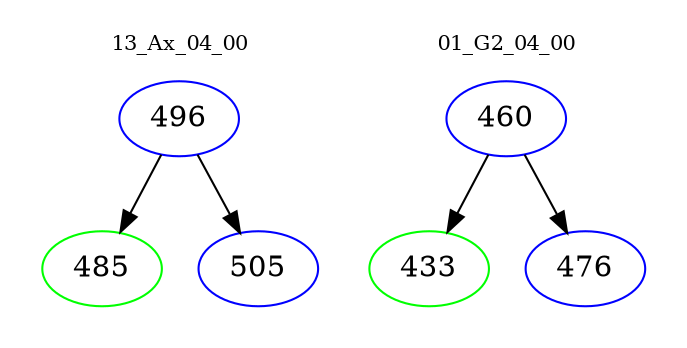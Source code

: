 digraph{
subgraph cluster_0 {
color = white
label = "13_Ax_04_00";
fontsize=10;
T0_496 [label="496", color="blue"]
T0_496 -> T0_485 [color="black"]
T0_485 [label="485", color="green"]
T0_496 -> T0_505 [color="black"]
T0_505 [label="505", color="blue"]
}
subgraph cluster_1 {
color = white
label = "01_G2_04_00";
fontsize=10;
T1_460 [label="460", color="blue"]
T1_460 -> T1_433 [color="black"]
T1_433 [label="433", color="green"]
T1_460 -> T1_476 [color="black"]
T1_476 [label="476", color="blue"]
}
}
